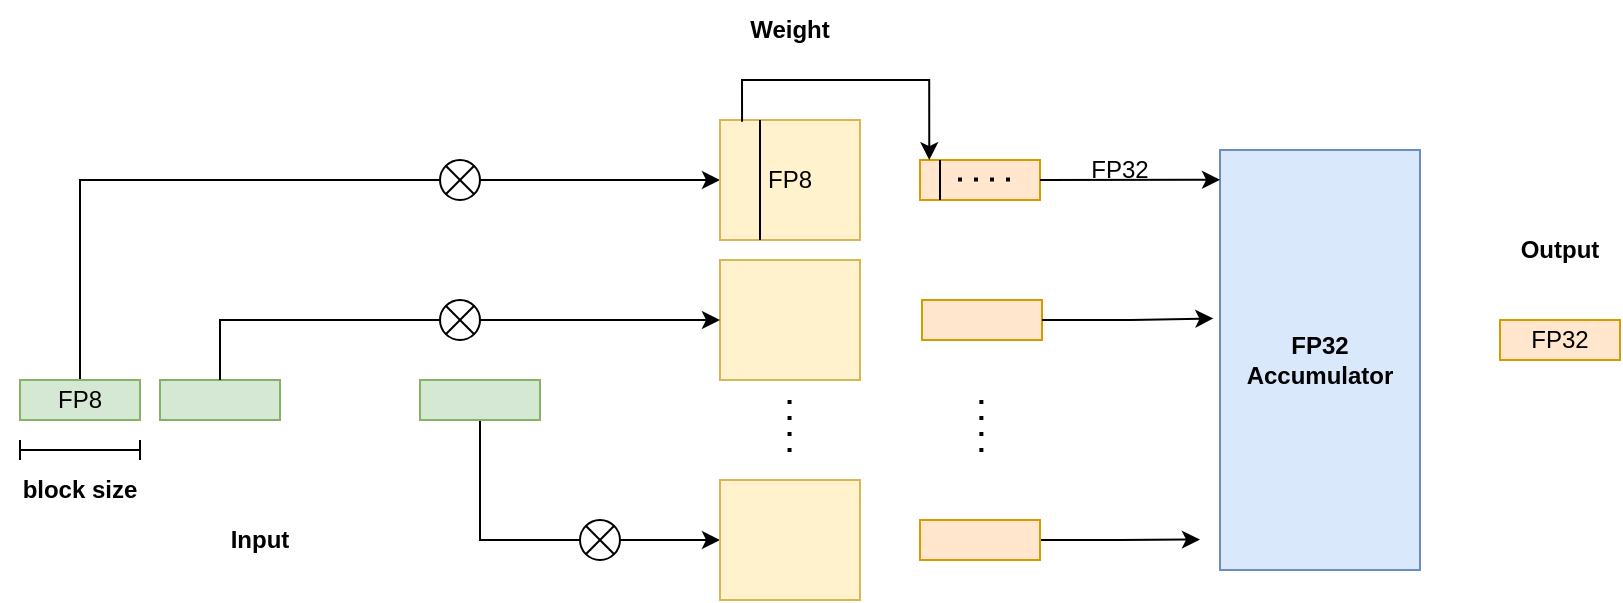 <mxfile version="26.0.4">
  <diagram name="第 1 页" id="Oi6bGWKlkqbDatUB8jzQ">
    <mxGraphModel dx="1495" dy="749" grid="1" gridSize="10" guides="1" tooltips="1" connect="1" arrows="1" fold="1" page="1" pageScale="1" pageWidth="827" pageHeight="1169" math="0" shadow="0">
      <root>
        <mxCell id="0" />
        <mxCell id="1" parent="0" />
        <mxCell id="WLD2-9vDDByNQEJ-Vk1g-15" style="edgeStyle=orthogonalEdgeStyle;rounded=0;orthogonalLoop=1;jettySize=auto;html=1;exitX=0.5;exitY=0;exitDx=0;exitDy=0;entryX=0;entryY=0.5;entryDx=0;entryDy=0;" edge="1" parent="1" source="WLD2-9vDDByNQEJ-Vk1g-1" target="WLD2-9vDDByNQEJ-Vk1g-4">
          <mxGeometry relative="1" as="geometry" />
        </mxCell>
        <mxCell id="WLD2-9vDDByNQEJ-Vk1g-1" value="FP8" style="rounded=0;whiteSpace=wrap;html=1;fillColor=#d5e8d4;strokeColor=#82b366;" vertex="1" parent="1">
          <mxGeometry x="40" y="320" width="60" height="20" as="geometry" />
        </mxCell>
        <mxCell id="WLD2-9vDDByNQEJ-Vk1g-2" value="" style="rounded=0;whiteSpace=wrap;html=1;fillColor=#d5e8d4;strokeColor=#82b366;" vertex="1" parent="1">
          <mxGeometry x="110" y="320" width="60" height="20" as="geometry" />
        </mxCell>
        <mxCell id="WLD2-9vDDByNQEJ-Vk1g-21" style="edgeStyle=orthogonalEdgeStyle;rounded=0;orthogonalLoop=1;jettySize=auto;html=1;exitX=0.5;exitY=1;exitDx=0;exitDy=0;entryX=0;entryY=0.5;entryDx=0;entryDy=0;" edge="1" parent="1" source="WLD2-9vDDByNQEJ-Vk1g-3" target="WLD2-9vDDByNQEJ-Vk1g-8">
          <mxGeometry relative="1" as="geometry" />
        </mxCell>
        <mxCell id="WLD2-9vDDByNQEJ-Vk1g-3" value="" style="rounded=0;whiteSpace=wrap;html=1;fillColor=#d5e8d4;strokeColor=#82b366;" vertex="1" parent="1">
          <mxGeometry x="240" y="320" width="60" height="20" as="geometry" />
        </mxCell>
        <mxCell id="WLD2-9vDDByNQEJ-Vk1g-4" value="FP8" style="rounded=0;whiteSpace=wrap;html=1;fillColor=#fff2cc;strokeColor=#d6b656;" vertex="1" parent="1">
          <mxGeometry x="390" y="190" width="70" height="60" as="geometry" />
        </mxCell>
        <mxCell id="WLD2-9vDDByNQEJ-Vk1g-7" value="" style="rounded=0;whiteSpace=wrap;html=1;fillColor=#fff2cc;strokeColor=#d6b656;" vertex="1" parent="1">
          <mxGeometry x="390" y="260" width="70" height="60" as="geometry" />
        </mxCell>
        <mxCell id="WLD2-9vDDByNQEJ-Vk1g-8" value="" style="rounded=0;whiteSpace=wrap;html=1;fillColor=#fff2cc;strokeColor=#d6b656;" vertex="1" parent="1">
          <mxGeometry x="390" y="370" width="70" height="60" as="geometry" />
        </mxCell>
        <mxCell id="WLD2-9vDDByNQEJ-Vk1g-9" value="" style="endArrow=none;dashed=1;html=1;dashPattern=1 3;strokeWidth=2;rounded=0;" edge="1" parent="1">
          <mxGeometry width="50" height="50" relative="1" as="geometry">
            <mxPoint x="424.77" y="330" as="sourcePoint" />
            <mxPoint x="424.77" y="360" as="targetPoint" />
          </mxGeometry>
        </mxCell>
        <mxCell id="WLD2-9vDDByNQEJ-Vk1g-10" value="&lt;b&gt;Input&lt;/b&gt;" style="text;html=1;align=center;verticalAlign=middle;whiteSpace=wrap;rounded=0;" vertex="1" parent="1">
          <mxGeometry x="130" y="385" width="60" height="30" as="geometry" />
        </mxCell>
        <mxCell id="WLD2-9vDDByNQEJ-Vk1g-11" value="&lt;b&gt;Weight&lt;/b&gt;" style="text;html=1;align=center;verticalAlign=middle;whiteSpace=wrap;rounded=0;" vertex="1" parent="1">
          <mxGeometry x="395" y="130" width="60" height="30" as="geometry" />
        </mxCell>
        <mxCell id="WLD2-9vDDByNQEJ-Vk1g-12" value="" style="shape=crossbar;whiteSpace=wrap;html=1;rounded=1;" vertex="1" parent="1">
          <mxGeometry x="40" y="350" width="60" height="10" as="geometry" />
        </mxCell>
        <mxCell id="WLD2-9vDDByNQEJ-Vk1g-14" value="&lt;b&gt;&lt;font style=&quot;font-size: 12px;&quot;&gt;block size&lt;/font&gt;&lt;/b&gt;" style="text;html=1;align=center;verticalAlign=middle;whiteSpace=wrap;rounded=0;" vertex="1" parent="1">
          <mxGeometry x="30" y="360" width="80" height="30" as="geometry" />
        </mxCell>
        <mxCell id="WLD2-9vDDByNQEJ-Vk1g-16" value="" style="shape=sumEllipse;perimeter=ellipsePerimeter;whiteSpace=wrap;html=1;backgroundOutline=1;" vertex="1" parent="1">
          <mxGeometry x="250" y="210" width="20" height="20" as="geometry" />
        </mxCell>
        <mxCell id="WLD2-9vDDByNQEJ-Vk1g-17" value="" style="rounded=0;whiteSpace=wrap;html=1;fillColor=#ffe6cc;strokeColor=#d79b00;" vertex="1" parent="1">
          <mxGeometry x="490" y="210" width="60" height="20" as="geometry" />
        </mxCell>
        <mxCell id="WLD2-9vDDByNQEJ-Vk1g-18" style="edgeStyle=orthogonalEdgeStyle;rounded=0;orthogonalLoop=1;jettySize=auto;html=1;exitX=0.5;exitY=0;exitDx=0;exitDy=0;entryX=0;entryY=0.5;entryDx=0;entryDy=0;" edge="1" parent="1" source="WLD2-9vDDByNQEJ-Vk1g-2" target="WLD2-9vDDByNQEJ-Vk1g-7">
          <mxGeometry relative="1" as="geometry" />
        </mxCell>
        <mxCell id="WLD2-9vDDByNQEJ-Vk1g-19" value="" style="rounded=0;whiteSpace=wrap;html=1;fillColor=#ffe6cc;strokeColor=#d79b00;" vertex="1" parent="1">
          <mxGeometry x="491" y="280" width="60" height="20" as="geometry" />
        </mxCell>
        <mxCell id="WLD2-9vDDByNQEJ-Vk1g-40" style="edgeStyle=orthogonalEdgeStyle;rounded=0;orthogonalLoop=1;jettySize=auto;html=1;exitX=1;exitY=0.5;exitDx=0;exitDy=0;" edge="1" parent="1" source="WLD2-9vDDByNQEJ-Vk1g-20">
          <mxGeometry relative="1" as="geometry">
            <mxPoint x="630" y="399.75" as="targetPoint" />
          </mxGeometry>
        </mxCell>
        <mxCell id="WLD2-9vDDByNQEJ-Vk1g-20" value="" style="rounded=0;whiteSpace=wrap;html=1;fillColor=#ffe6cc;strokeColor=#d79b00;" vertex="1" parent="1">
          <mxGeometry x="490" y="390" width="60" height="20" as="geometry" />
        </mxCell>
        <mxCell id="WLD2-9vDDByNQEJ-Vk1g-22" value="" style="shape=sumEllipse;perimeter=ellipsePerimeter;whiteSpace=wrap;html=1;backgroundOutline=1;" vertex="1" parent="1">
          <mxGeometry x="320" y="390" width="20" height="20" as="geometry" />
        </mxCell>
        <mxCell id="WLD2-9vDDByNQEJ-Vk1g-23" value="" style="shape=sumEllipse;perimeter=ellipsePerimeter;whiteSpace=wrap;html=1;backgroundOutline=1;" vertex="1" parent="1">
          <mxGeometry x="250" y="280" width="20" height="20" as="geometry" />
        </mxCell>
        <mxCell id="WLD2-9vDDByNQEJ-Vk1g-24" value="&lt;b&gt;FP32 Accumulator&lt;/b&gt;" style="rounded=0;whiteSpace=wrap;html=1;fillColor=#dae8fc;strokeColor=#6c8ebf;" vertex="1" parent="1">
          <mxGeometry x="640" y="205" width="100" height="210" as="geometry" />
        </mxCell>
        <mxCell id="WLD2-9vDDByNQEJ-Vk1g-26" value="" style="endArrow=none;html=1;rounded=0;" edge="1" parent="1">
          <mxGeometry width="50" height="50" relative="1" as="geometry">
            <mxPoint x="410" y="250" as="sourcePoint" />
            <mxPoint x="410" y="190" as="targetPoint" />
          </mxGeometry>
        </mxCell>
        <mxCell id="WLD2-9vDDByNQEJ-Vk1g-27" value="" style="endArrow=none;html=1;rounded=0;" edge="1" parent="1">
          <mxGeometry width="50" height="50" relative="1" as="geometry">
            <mxPoint x="500" y="230" as="sourcePoint" />
            <mxPoint x="500" y="210" as="targetPoint" />
          </mxGeometry>
        </mxCell>
        <mxCell id="WLD2-9vDDByNQEJ-Vk1g-30" style="edgeStyle=orthogonalEdgeStyle;rounded=0;orthogonalLoop=1;jettySize=auto;html=1;exitX=0.129;exitY=0.015;exitDx=0;exitDy=0;entryX=0.044;entryY=0.003;entryDx=0;entryDy=0;entryPerimeter=0;exitPerimeter=0;" edge="1" parent="1">
          <mxGeometry relative="1" as="geometry">
            <mxPoint x="401.03" y="190.9" as="sourcePoint" />
            <mxPoint x="494.64" y="210.06" as="targetPoint" />
            <Array as="points">
              <mxPoint x="401" y="170" />
              <mxPoint x="495" y="170" />
            </Array>
          </mxGeometry>
        </mxCell>
        <mxCell id="WLD2-9vDDByNQEJ-Vk1g-31" value="" style="endArrow=none;dashed=1;html=1;dashPattern=1 3;strokeWidth=2;rounded=0;" edge="1" parent="1">
          <mxGeometry width="50" height="50" relative="1" as="geometry">
            <mxPoint x="509" y="219.69" as="sourcePoint" />
            <mxPoint x="539" y="219.69" as="targetPoint" />
          </mxGeometry>
        </mxCell>
        <mxCell id="WLD2-9vDDByNQEJ-Vk1g-32" value="" style="endArrow=classic;html=1;rounded=0;exitX=1;exitY=0.5;exitDx=0;exitDy=0;entryX=0;entryY=0.071;entryDx=0;entryDy=0;entryPerimeter=0;" edge="1" parent="1" source="WLD2-9vDDByNQEJ-Vk1g-17" target="WLD2-9vDDByNQEJ-Vk1g-24">
          <mxGeometry width="50" height="50" relative="1" as="geometry">
            <mxPoint x="570" y="260" as="sourcePoint" />
            <mxPoint x="610" y="250" as="targetPoint" />
          </mxGeometry>
        </mxCell>
        <mxCell id="WLD2-9vDDByNQEJ-Vk1g-33" value="FP32" style="text;html=1;align=center;verticalAlign=middle;whiteSpace=wrap;rounded=0;" vertex="1" parent="1">
          <mxGeometry x="560" y="200" width="60" height="30" as="geometry" />
        </mxCell>
        <mxCell id="WLD2-9vDDByNQEJ-Vk1g-34" value="FP32" style="rounded=0;whiteSpace=wrap;html=1;fillColor=#ffe6cc;strokeColor=#d79b00;" vertex="1" parent="1">
          <mxGeometry x="780" y="290" width="60" height="20" as="geometry" />
        </mxCell>
        <mxCell id="WLD2-9vDDByNQEJ-Vk1g-37" style="edgeStyle=orthogonalEdgeStyle;rounded=0;orthogonalLoop=1;jettySize=auto;html=1;exitX=1;exitY=0.5;exitDx=0;exitDy=0;entryX=-0.033;entryY=0.401;entryDx=0;entryDy=0;entryPerimeter=0;" edge="1" parent="1" source="WLD2-9vDDByNQEJ-Vk1g-19" target="WLD2-9vDDByNQEJ-Vk1g-24">
          <mxGeometry relative="1" as="geometry" />
        </mxCell>
        <mxCell id="WLD2-9vDDByNQEJ-Vk1g-38" value="" style="endArrow=none;dashed=1;html=1;dashPattern=1 3;strokeWidth=2;rounded=0;" edge="1" parent="1">
          <mxGeometry width="50" height="50" relative="1" as="geometry">
            <mxPoint x="520.69" y="330" as="sourcePoint" />
            <mxPoint x="520.69" y="360" as="targetPoint" />
          </mxGeometry>
        </mxCell>
        <mxCell id="WLD2-9vDDByNQEJ-Vk1g-39" value="&lt;b&gt;Output&lt;/b&gt;" style="text;html=1;align=center;verticalAlign=middle;whiteSpace=wrap;rounded=0;" vertex="1" parent="1">
          <mxGeometry x="780" y="240" width="60" height="30" as="geometry" />
        </mxCell>
      </root>
    </mxGraphModel>
  </diagram>
</mxfile>
